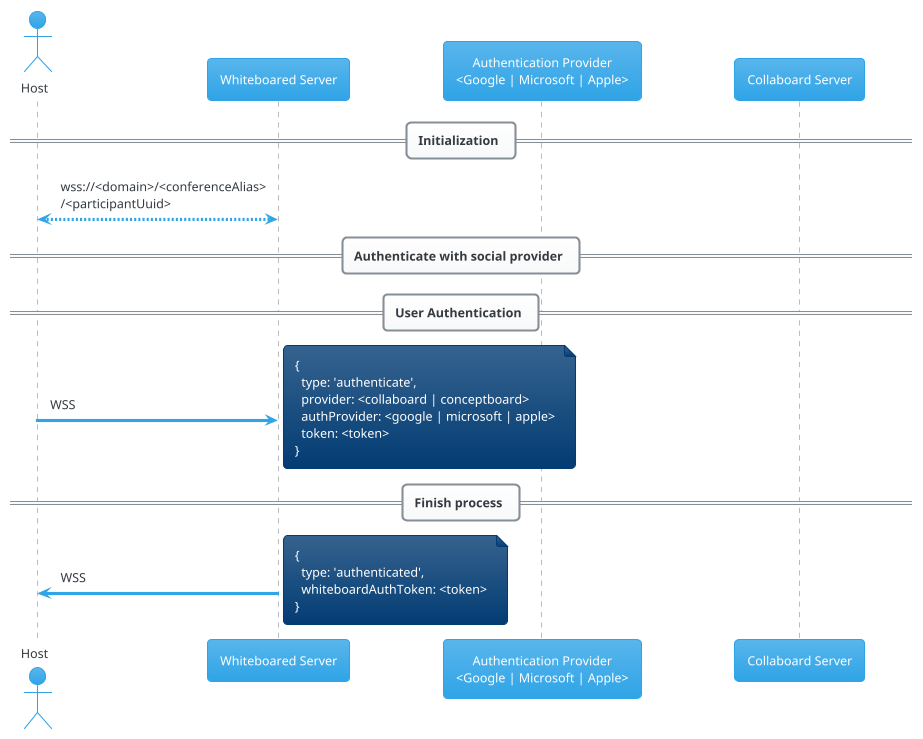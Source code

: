 @startuml create-sequence-diagram
!theme cerulean
' skinparam sequenceMessageAlign center

actor "Host" as host
participant "Whiteboared Server" as server
participant "Authentication Provider\n<Google | Microsoft | Apple>"
participant "Collaboard Server" as collaboard

== Initialization ==

host <--> server: wss://<domain>/<conferenceAlias>\n/<participantUuid>

== Authenticate with social provider ==

== User Authentication ==
host -> server: WSS
note right
{
  type: 'authenticate',
  provider: <collaboard | conceptboard>
  authProvider: <google | microsoft | apple>
  token: <token>
}
end note


== Finish process ==

server -> host: WSS
note right
{
  type: 'authenticated',
  whiteboardAuthToken: <token>
}
end note

@enduml